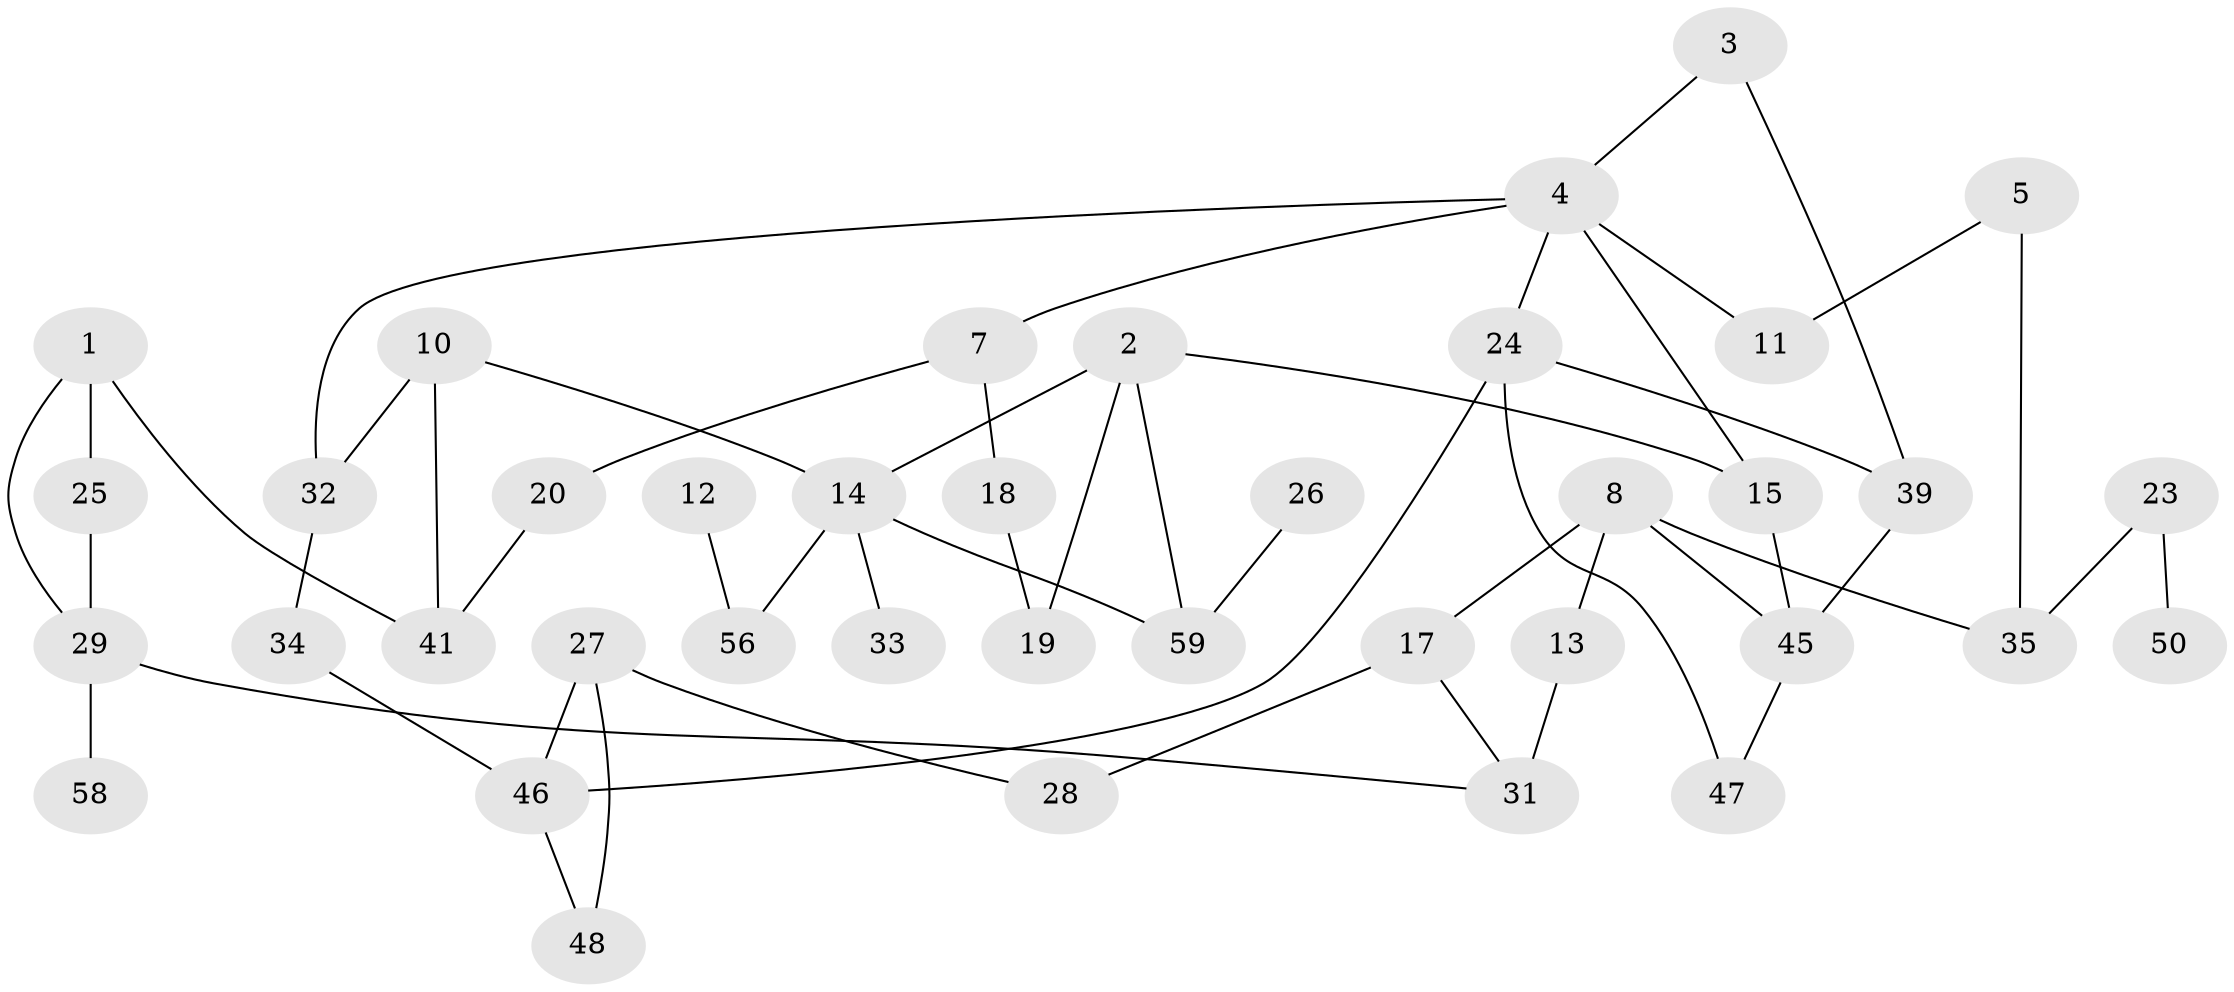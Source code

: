 // original degree distribution, {1: 0.232, 3: 0.2, 2: 0.272, 0: 0.184, 4: 0.072, 6: 0.008, 5: 0.032}
// Generated by graph-tools (version 1.1) at 2025/48/03/04/25 22:48:30]
// undirected, 39 vertices, 52 edges
graph export_dot {
  node [color=gray90,style=filled];
  1;
  2;
  3;
  4;
  5;
  7;
  8;
  10;
  11;
  12;
  13;
  14;
  15;
  17;
  18;
  19;
  20;
  23;
  24;
  25;
  26;
  27;
  28;
  29;
  31;
  32;
  33;
  34;
  35;
  39;
  41;
  45;
  46;
  47;
  48;
  50;
  56;
  58;
  59;
  1 -- 25 [weight=1.0];
  1 -- 29 [weight=1.0];
  1 -- 41 [weight=1.0];
  2 -- 14 [weight=2.0];
  2 -- 15 [weight=1.0];
  2 -- 19 [weight=1.0];
  2 -- 59 [weight=1.0];
  3 -- 4 [weight=1.0];
  3 -- 39 [weight=1.0];
  4 -- 7 [weight=1.0];
  4 -- 11 [weight=1.0];
  4 -- 15 [weight=1.0];
  4 -- 24 [weight=1.0];
  4 -- 32 [weight=1.0];
  5 -- 11 [weight=1.0];
  5 -- 35 [weight=1.0];
  7 -- 18 [weight=1.0];
  7 -- 20 [weight=1.0];
  8 -- 13 [weight=1.0];
  8 -- 17 [weight=1.0];
  8 -- 35 [weight=1.0];
  8 -- 45 [weight=1.0];
  10 -- 14 [weight=1.0];
  10 -- 32 [weight=1.0];
  10 -- 41 [weight=1.0];
  12 -- 56 [weight=1.0];
  13 -- 31 [weight=2.0];
  14 -- 33 [weight=1.0];
  14 -- 56 [weight=1.0];
  14 -- 59 [weight=1.0];
  15 -- 45 [weight=1.0];
  17 -- 28 [weight=1.0];
  17 -- 31 [weight=1.0];
  18 -- 19 [weight=1.0];
  20 -- 41 [weight=1.0];
  23 -- 35 [weight=1.0];
  23 -- 50 [weight=1.0];
  24 -- 39 [weight=1.0];
  24 -- 46 [weight=1.0];
  24 -- 47 [weight=1.0];
  25 -- 29 [weight=1.0];
  26 -- 59 [weight=1.0];
  27 -- 28 [weight=1.0];
  27 -- 46 [weight=1.0];
  27 -- 48 [weight=1.0];
  29 -- 31 [weight=1.0];
  29 -- 58 [weight=1.0];
  32 -- 34 [weight=1.0];
  34 -- 46 [weight=1.0];
  39 -- 45 [weight=1.0];
  45 -- 47 [weight=1.0];
  46 -- 48 [weight=1.0];
}
